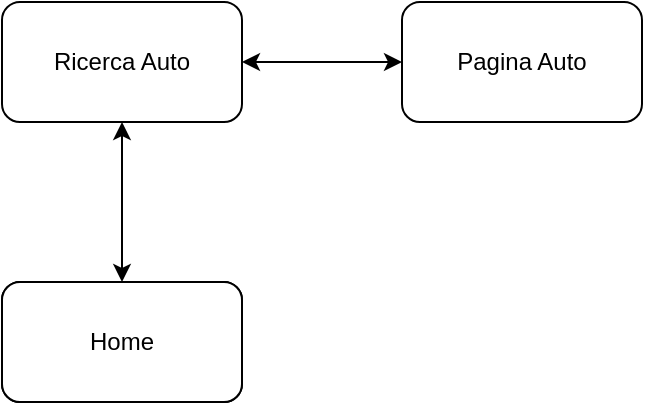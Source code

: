 <mxfile version="13.9.9" type="device"><diagram id="tKMH3RzSnG9wGqdfCkgy" name="Pagina-1"><mxGraphModel dx="1086" dy="806" grid="1" gridSize="10" guides="1" tooltips="1" connect="1" arrows="1" fold="1" page="1" pageScale="1" pageWidth="827" pageHeight="1169" math="0" shadow="0"><root><mxCell id="0"/><mxCell id="1" parent="0"/><mxCell id="t0dbGxAAv34QtMhGvm38-1" value="" style="rounded=1;whiteSpace=wrap;html=1;" parent="1" vertex="1"><mxGeometry x="350" y="380" width="120" height="60" as="geometry"/></mxCell><mxCell id="t0dbGxAAv34QtMhGvm38-2" value="Home" style="rounded=1;whiteSpace=wrap;html=1;" parent="1" vertex="1"><mxGeometry x="350" y="380" width="120" height="60" as="geometry"/></mxCell><mxCell id="t0dbGxAAv34QtMhGvm38-3" value="Ricerca Auto" style="whiteSpace=wrap;html=1;rounded=1;" parent="1" vertex="1"><mxGeometry x="350" y="240" width="120" height="60" as="geometry"/></mxCell><mxCell id="t0dbGxAAv34QtMhGvm38-5" value="Pagina Auto" style="whiteSpace=wrap;html=1;rounded=1;" parent="1" vertex="1"><mxGeometry x="550" y="240" width="120" height="60" as="geometry"/></mxCell><mxCell id="t0dbGxAAv34QtMhGvm38-7" value="" style="endArrow=classic;startArrow=classic;html=1;entryX=0.5;entryY=1;entryDx=0;entryDy=0;" parent="1" source="t0dbGxAAv34QtMhGvm38-2" target="t0dbGxAAv34QtMhGvm38-3" edge="1"><mxGeometry width="50" height="50" relative="1" as="geometry"><mxPoint x="-20" y="470" as="sourcePoint"/><mxPoint x="30" y="420" as="targetPoint"/></mxGeometry></mxCell><mxCell id="t0dbGxAAv34QtMhGvm38-8" value="" style="endArrow=classic;startArrow=classic;html=1;entryX=0;entryY=0.5;entryDx=0;entryDy=0;exitX=1;exitY=0.5;exitDx=0;exitDy=0;" parent="1" source="t0dbGxAAv34QtMhGvm38-3" target="t0dbGxAAv34QtMhGvm38-5" edge="1"><mxGeometry width="50" height="50" relative="1" as="geometry"><mxPoint x="210" y="470" as="sourcePoint"/><mxPoint x="260" y="420" as="targetPoint"/></mxGeometry></mxCell></root></mxGraphModel></diagram></mxfile>